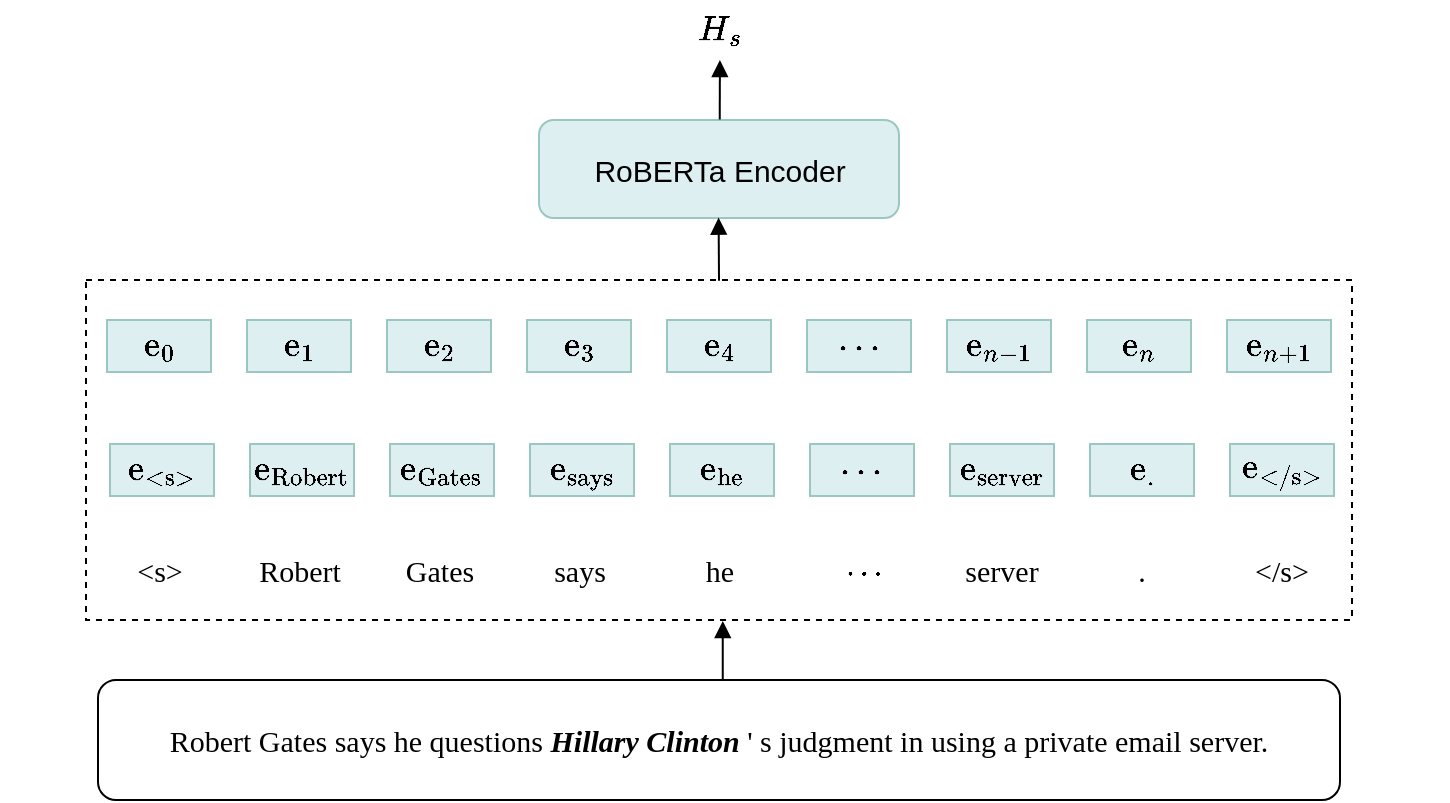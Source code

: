 <mxfile version="26.0.16">
  <diagram name="第 1 页" id="89vJBJVzQ6p3oRt0uOno">
    <mxGraphModel dx="332" dy="221" grid="1" gridSize="10" guides="1" tooltips="1" connect="0" arrows="1" fold="1" page="1" pageScale="1" pageWidth="827" pageHeight="1169" math="1" shadow="0">
      <root>
        <mxCell id="0" />
        <mxCell id="1" parent="0" />
        <mxCell id="BDlRwHxG_kEXWN9z024I-1" value="&lt;span style=&quot;font-size: 15px;&quot;&gt;&lt;font face=&quot;Times New Roman&quot;&gt;Robert Gates&amp;nbsp;says he questions &lt;i&gt;&lt;b&gt;Hillary Clinton&lt;/b&gt;&lt;/i&gt; &#39; s judgment in using a private email server.&lt;/font&gt;&lt;/span&gt;" style="rounded=1;whiteSpace=wrap;html=1;" parent="1" vertex="1">
          <mxGeometry x="154" y="500" width="621" height="60" as="geometry" />
        </mxCell>
        <mxCell id="BDlRwHxG_kEXWN9z024I-2" value="" style="rounded=0;whiteSpace=wrap;html=1;dashed=1;" parent="1" vertex="1">
          <mxGeometry x="148" y="300" width="633" height="170" as="geometry" />
        </mxCell>
        <mxCell id="BDlRwHxG_kEXWN9z024I-3" value="$$\text{e}_{\text{&amp;lt;s&amp;gt;}}$$" style="rounded=0;whiteSpace=wrap;html=1;fontSize=15;fillColor=#DDEFF1;strokeColor=#9AC7BF;aspect=fixed;" parent="1" vertex="1">
          <mxGeometry x="160" y="382" width="52" height="26" as="geometry" />
        </mxCell>
        <mxCell id="BDlRwHxG_kEXWN9z024I-4" value="$$\text{e}_{\text{Robert}}$$" style="rounded=0;whiteSpace=wrap;html=1;fontSize=15;fillColor=#DDEFF1;strokeColor=#9AC7BF;aspect=fixed;" parent="1" vertex="1">
          <mxGeometry x="230" y="382" width="52" height="26" as="geometry" />
        </mxCell>
        <mxCell id="BDlRwHxG_kEXWN9z024I-8" value="$$\text{e}_{\text{Gates}}$$" style="rounded=0;whiteSpace=wrap;html=1;fontSize=15;fillColor=#DDEFF1;strokeColor=#9AC7BF;aspect=fixed;" parent="1" vertex="1">
          <mxGeometry x="300" y="382" width="52" height="26" as="geometry" />
        </mxCell>
        <mxCell id="BDlRwHxG_kEXWN9z024I-9" value="$$\text{e}_{\text{says}}$$" style="rounded=0;whiteSpace=wrap;html=1;fontSize=15;fillColor=#DDEFF1;strokeColor=#9AC7BF;aspect=fixed;" parent="1" vertex="1">
          <mxGeometry x="370" y="382" width="52" height="26" as="geometry" />
        </mxCell>
        <mxCell id="BDlRwHxG_kEXWN9z024I-11" value="$$\text{e}_{\text{he}}$$" style="rounded=0;whiteSpace=wrap;html=1;fontSize=15;fillColor=#DDEFF1;strokeColor=#9AC7BF;labelPosition=center;verticalLabelPosition=middle;align=center;verticalAlign=middle;aspect=fixed;" parent="1" vertex="1">
          <mxGeometry x="440" y="382" width="52" height="26" as="geometry" />
        </mxCell>
        <mxCell id="BDlRwHxG_kEXWN9z024I-12" value="$$\cdots$$" style="rounded=0;whiteSpace=wrap;html=1;fontSize=15;fillColor=#DDEFF1;strokeColor=#9AC7BF;aspect=fixed;" parent="1" vertex="1">
          <mxGeometry x="510" y="382" width="52" height="26" as="geometry" />
        </mxCell>
        <mxCell id="BDlRwHxG_kEXWN9z024I-13" value="$$\text{e}_{\text{server}}$$" style="rounded=0;whiteSpace=wrap;html=1;fontSize=15;fillColor=#DDEFF1;strokeColor=#9AC7BF;aspect=fixed;" parent="1" vertex="1">
          <mxGeometry x="580" y="382" width="52" height="26" as="geometry" />
        </mxCell>
        <mxCell id="BDlRwHxG_kEXWN9z024I-14" value="$$\text{e}_{\text{.}}$$" style="rounded=0;whiteSpace=wrap;html=1;fontSize=15;fillColor=#DDEFF1;strokeColor=#9AC7BF;aspect=fixed;" parent="1" vertex="1">
          <mxGeometry x="650" y="382" width="52" height="26" as="geometry" />
        </mxCell>
        <mxCell id="BDlRwHxG_kEXWN9z024I-15" value="$$\text{e}_{\text{&amp;lt;/s&amp;gt;}}$$" style="rounded=0;whiteSpace=wrap;html=1;fontSize=15;fillColor=#DDEFF1;strokeColor=#9AC7BF;aspect=fixed;" parent="1" vertex="1">
          <mxGeometry x="720" y="382" width="52" height="26" as="geometry" />
        </mxCell>
        <mxCell id="BDlRwHxG_kEXWN9z024I-17" value="$$\text{e}_{0}$$" style="rounded=0;whiteSpace=wrap;html=1;fontSize=15;fillColor=#DDEFF1;strokeColor=#9AC7BF;aspect=fixed;" parent="1" vertex="1">
          <mxGeometry x="158.5" y="320" width="52" height="26" as="geometry" />
        </mxCell>
        <mxCell id="BDlRwHxG_kEXWN9z024I-18" value="$$\text{e}_{1}$$" style="rounded=0;whiteSpace=wrap;html=1;fontSize=15;fillColor=#DDEFF1;strokeColor=#9AC7BF;aspect=fixed;" parent="1" vertex="1">
          <mxGeometry x="228.5" y="320" width="52" height="26" as="geometry" />
        </mxCell>
        <mxCell id="BDlRwHxG_kEXWN9z024I-19" value="$$\text{e}_{2}$$" style="rounded=0;whiteSpace=wrap;html=1;fontSize=15;fillColor=#DDEFF1;strokeColor=#9AC7BF;aspect=fixed;" parent="1" vertex="1">
          <mxGeometry x="298.5" y="320" width="52" height="26" as="geometry" />
        </mxCell>
        <mxCell id="BDlRwHxG_kEXWN9z024I-20" value="$$\text{e}_{3}$$" style="rounded=0;whiteSpace=wrap;html=1;fontSize=15;fillColor=#DDEFF1;strokeColor=#9AC7BF;aspect=fixed;" parent="1" vertex="1">
          <mxGeometry x="368.5" y="320" width="52" height="26" as="geometry" />
        </mxCell>
        <mxCell id="BDlRwHxG_kEXWN9z024I-21" value="$$\text{e}_{4}$$" style="rounded=0;whiteSpace=wrap;html=1;fontSize=15;fillColor=#DDEFF1;strokeColor=#9AC7BF;labelPosition=center;verticalLabelPosition=middle;align=center;verticalAlign=middle;aspect=fixed;" parent="1" vertex="1">
          <mxGeometry x="438.5" y="320" width="52" height="26" as="geometry" />
        </mxCell>
        <mxCell id="BDlRwHxG_kEXWN9z024I-22" value="$$\cdots$$" style="rounded=0;whiteSpace=wrap;html=1;fontSize=15;fillColor=#DDEFF1;strokeColor=#9AC7BF;aspect=fixed;" parent="1" vertex="1">
          <mxGeometry x="508.5" y="320" width="52" height="26" as="geometry" />
        </mxCell>
        <mxCell id="BDlRwHxG_kEXWN9z024I-23" value="$$\text{e}_{n-1}$$" style="rounded=0;whiteSpace=wrap;html=1;fontSize=15;fillColor=#DDEFF1;strokeColor=#9AC7BF;aspect=fixed;" parent="1" vertex="1">
          <mxGeometry x="578.5" y="320" width="52" height="26" as="geometry" />
        </mxCell>
        <mxCell id="BDlRwHxG_kEXWN9z024I-24" value="$$\text{e}_{n}$$" style="rounded=0;whiteSpace=wrap;html=1;fontSize=15;fillColor=#DDEFF1;strokeColor=#9AC7BF;aspect=fixed;" parent="1" vertex="1">
          <mxGeometry x="648.5" y="320" width="52" height="26" as="geometry" />
        </mxCell>
        <mxCell id="BDlRwHxG_kEXWN9z024I-25" value="$$\text{e}_{n+1}$$" style="rounded=0;whiteSpace=wrap;html=1;fontSize=15;fillColor=#DDEFF1;strokeColor=#9AC7BF;aspect=fixed;" parent="1" vertex="1">
          <mxGeometry x="718.5" y="320" width="52" height="26" as="geometry" />
        </mxCell>
        <mxCell id="BDlRwHxG_kEXWN9z024I-27" value="$$\cdots$$" style="text;html=1;align=center;verticalAlign=middle;whiteSpace=wrap;rounded=0;fontFamily=Times New Roman;fontSize=15;" parent="1" vertex="1">
          <mxGeometry x="510.5" y="430" width="51.5" height="30" as="geometry" />
        </mxCell>
        <mxCell id="BDlRwHxG_kEXWN9z024I-28" value="&amp;lt;s&amp;gt;" style="text;html=1;align=center;verticalAlign=middle;whiteSpace=wrap;rounded=0;fontFamily=Times New Roman;fontSize=15;" parent="1" vertex="1">
          <mxGeometry x="158.75" y="430" width="51.5" height="30" as="geometry" />
        </mxCell>
        <mxCell id="BDlRwHxG_kEXWN9z024I-30" value="server" style="text;html=1;align=center;verticalAlign=middle;whiteSpace=wrap;rounded=0;fontFamily=Times New Roman;fontSize=15;" parent="1" vertex="1">
          <mxGeometry x="580.25" y="430" width="51.5" height="30" as="geometry" />
        </mxCell>
        <mxCell id="BDlRwHxG_kEXWN9z024I-31" value="he" style="text;html=1;align=center;verticalAlign=middle;whiteSpace=wrap;rounded=0;fontFamily=Times New Roman;fontSize=15;" parent="1" vertex="1">
          <mxGeometry x="439" y="430" width="51.5" height="30" as="geometry" />
        </mxCell>
        <mxCell id="BDlRwHxG_kEXWN9z024I-32" value="Robert" style="text;html=1;align=center;verticalAlign=middle;whiteSpace=wrap;rounded=0;fontFamily=Times New Roman;fontSize=15;" parent="1" vertex="1">
          <mxGeometry x="228.75" y="430" width="51.5" height="30" as="geometry" />
        </mxCell>
        <mxCell id="BDlRwHxG_kEXWN9z024I-33" value="Gates" style="text;html=1;align=center;verticalAlign=middle;whiteSpace=wrap;rounded=0;fontFamily=Times New Roman;fontSize=15;" parent="1" vertex="1">
          <mxGeometry x="298.75" y="430" width="51.5" height="30" as="geometry" />
        </mxCell>
        <mxCell id="BDlRwHxG_kEXWN9z024I-34" value="says" style="text;html=1;align=center;verticalAlign=middle;whiteSpace=wrap;rounded=0;fontFamily=Times New Roman;fontSize=15;" parent="1" vertex="1">
          <mxGeometry x="368.75" y="430" width="51.5" height="30" as="geometry" />
        </mxCell>
        <mxCell id="BDlRwHxG_kEXWN9z024I-35" value="." style="text;html=1;align=center;verticalAlign=middle;whiteSpace=wrap;rounded=0;fontFamily=Times New Roman;fontSize=15;" parent="1" vertex="1">
          <mxGeometry x="650.25" y="430" width="51.5" height="30" as="geometry" />
        </mxCell>
        <mxCell id="BDlRwHxG_kEXWN9z024I-36" value="&amp;lt;/s&amp;gt;" style="text;html=1;align=center;verticalAlign=middle;whiteSpace=wrap;rounded=0;fontFamily=Times New Roman;fontSize=15;" parent="1" vertex="1">
          <mxGeometry x="720.25" y="430" width="51.5" height="30" as="geometry" />
        </mxCell>
        <mxCell id="BDlRwHxG_kEXWN9z024I-37" value="RoBERTa Encoder" style="rounded=1;whiteSpace=wrap;html=1;fillColor=light-dark(#ddeff1, #1f2f1e);strokeColor=#9AC7BF;fontSize=15;" parent="1" vertex="1">
          <mxGeometry x="374.5" y="220" width="180" height="49" as="geometry" />
        </mxCell>
        <mxCell id="BDlRwHxG_kEXWN9z024I-38" value="" style="endArrow=block;html=1;rounded=0;endFill=1;exitX=0.503;exitY=0.007;exitDx=0;exitDy=0;exitPerimeter=0;entryX=0.503;entryY=1.003;entryDx=0;entryDy=0;entryPerimeter=0;" parent="1" source="BDlRwHxG_kEXWN9z024I-1" target="BDlRwHxG_kEXWN9z024I-2" edge="1">
          <mxGeometry width="50" height="50" relative="1" as="geometry">
            <mxPoint x="501.089" y="520.9" as="sourcePoint" />
            <mxPoint x="501" y="470" as="targetPoint" />
          </mxGeometry>
        </mxCell>
        <mxCell id="BDlRwHxG_kEXWN9z024I-40" value="" style="endArrow=block;html=1;rounded=0;endFill=1;exitX=0.5;exitY=0.002;exitDx=0;exitDy=0;exitPerimeter=0;entryX=0.499;entryY=0.996;entryDx=0;entryDy=0;entryPerimeter=0;" parent="1" source="BDlRwHxG_kEXWN9z024I-2" target="BDlRwHxG_kEXWN9z024I-37" edge="1">
          <mxGeometry width="50" height="50" relative="1" as="geometry">
            <mxPoint x="670" y="229" as="sourcePoint" />
            <mxPoint x="670" y="180" as="targetPoint" />
          </mxGeometry>
        </mxCell>
        <mxCell id="BDlRwHxG_kEXWN9z024I-42" value="" style="endArrow=block;html=1;rounded=0;endFill=1;exitX=0.502;exitY=-0.006;exitDx=0;exitDy=0;exitPerimeter=0;" parent="1" source="BDlRwHxG_kEXWN9z024I-37" target="BDlRwHxG_kEXWN9z024I-43" edge="1">
          <mxGeometry width="50" height="50" relative="1" as="geometry">
            <mxPoint x="500" y="200" as="sourcePoint" />
            <mxPoint x="490" y="160" as="targetPoint" />
          </mxGeometry>
        </mxCell>
        <mxCell id="BDlRwHxG_kEXWN9z024I-43" value="$$H_s$$" style="text;html=1;align=center;verticalAlign=middle;whiteSpace=wrap;rounded=0;fontSize=15;" parent="1" vertex="1">
          <mxGeometry x="435" y="160" width="60" height="30" as="geometry" />
        </mxCell>
      </root>
    </mxGraphModel>
  </diagram>
</mxfile>
